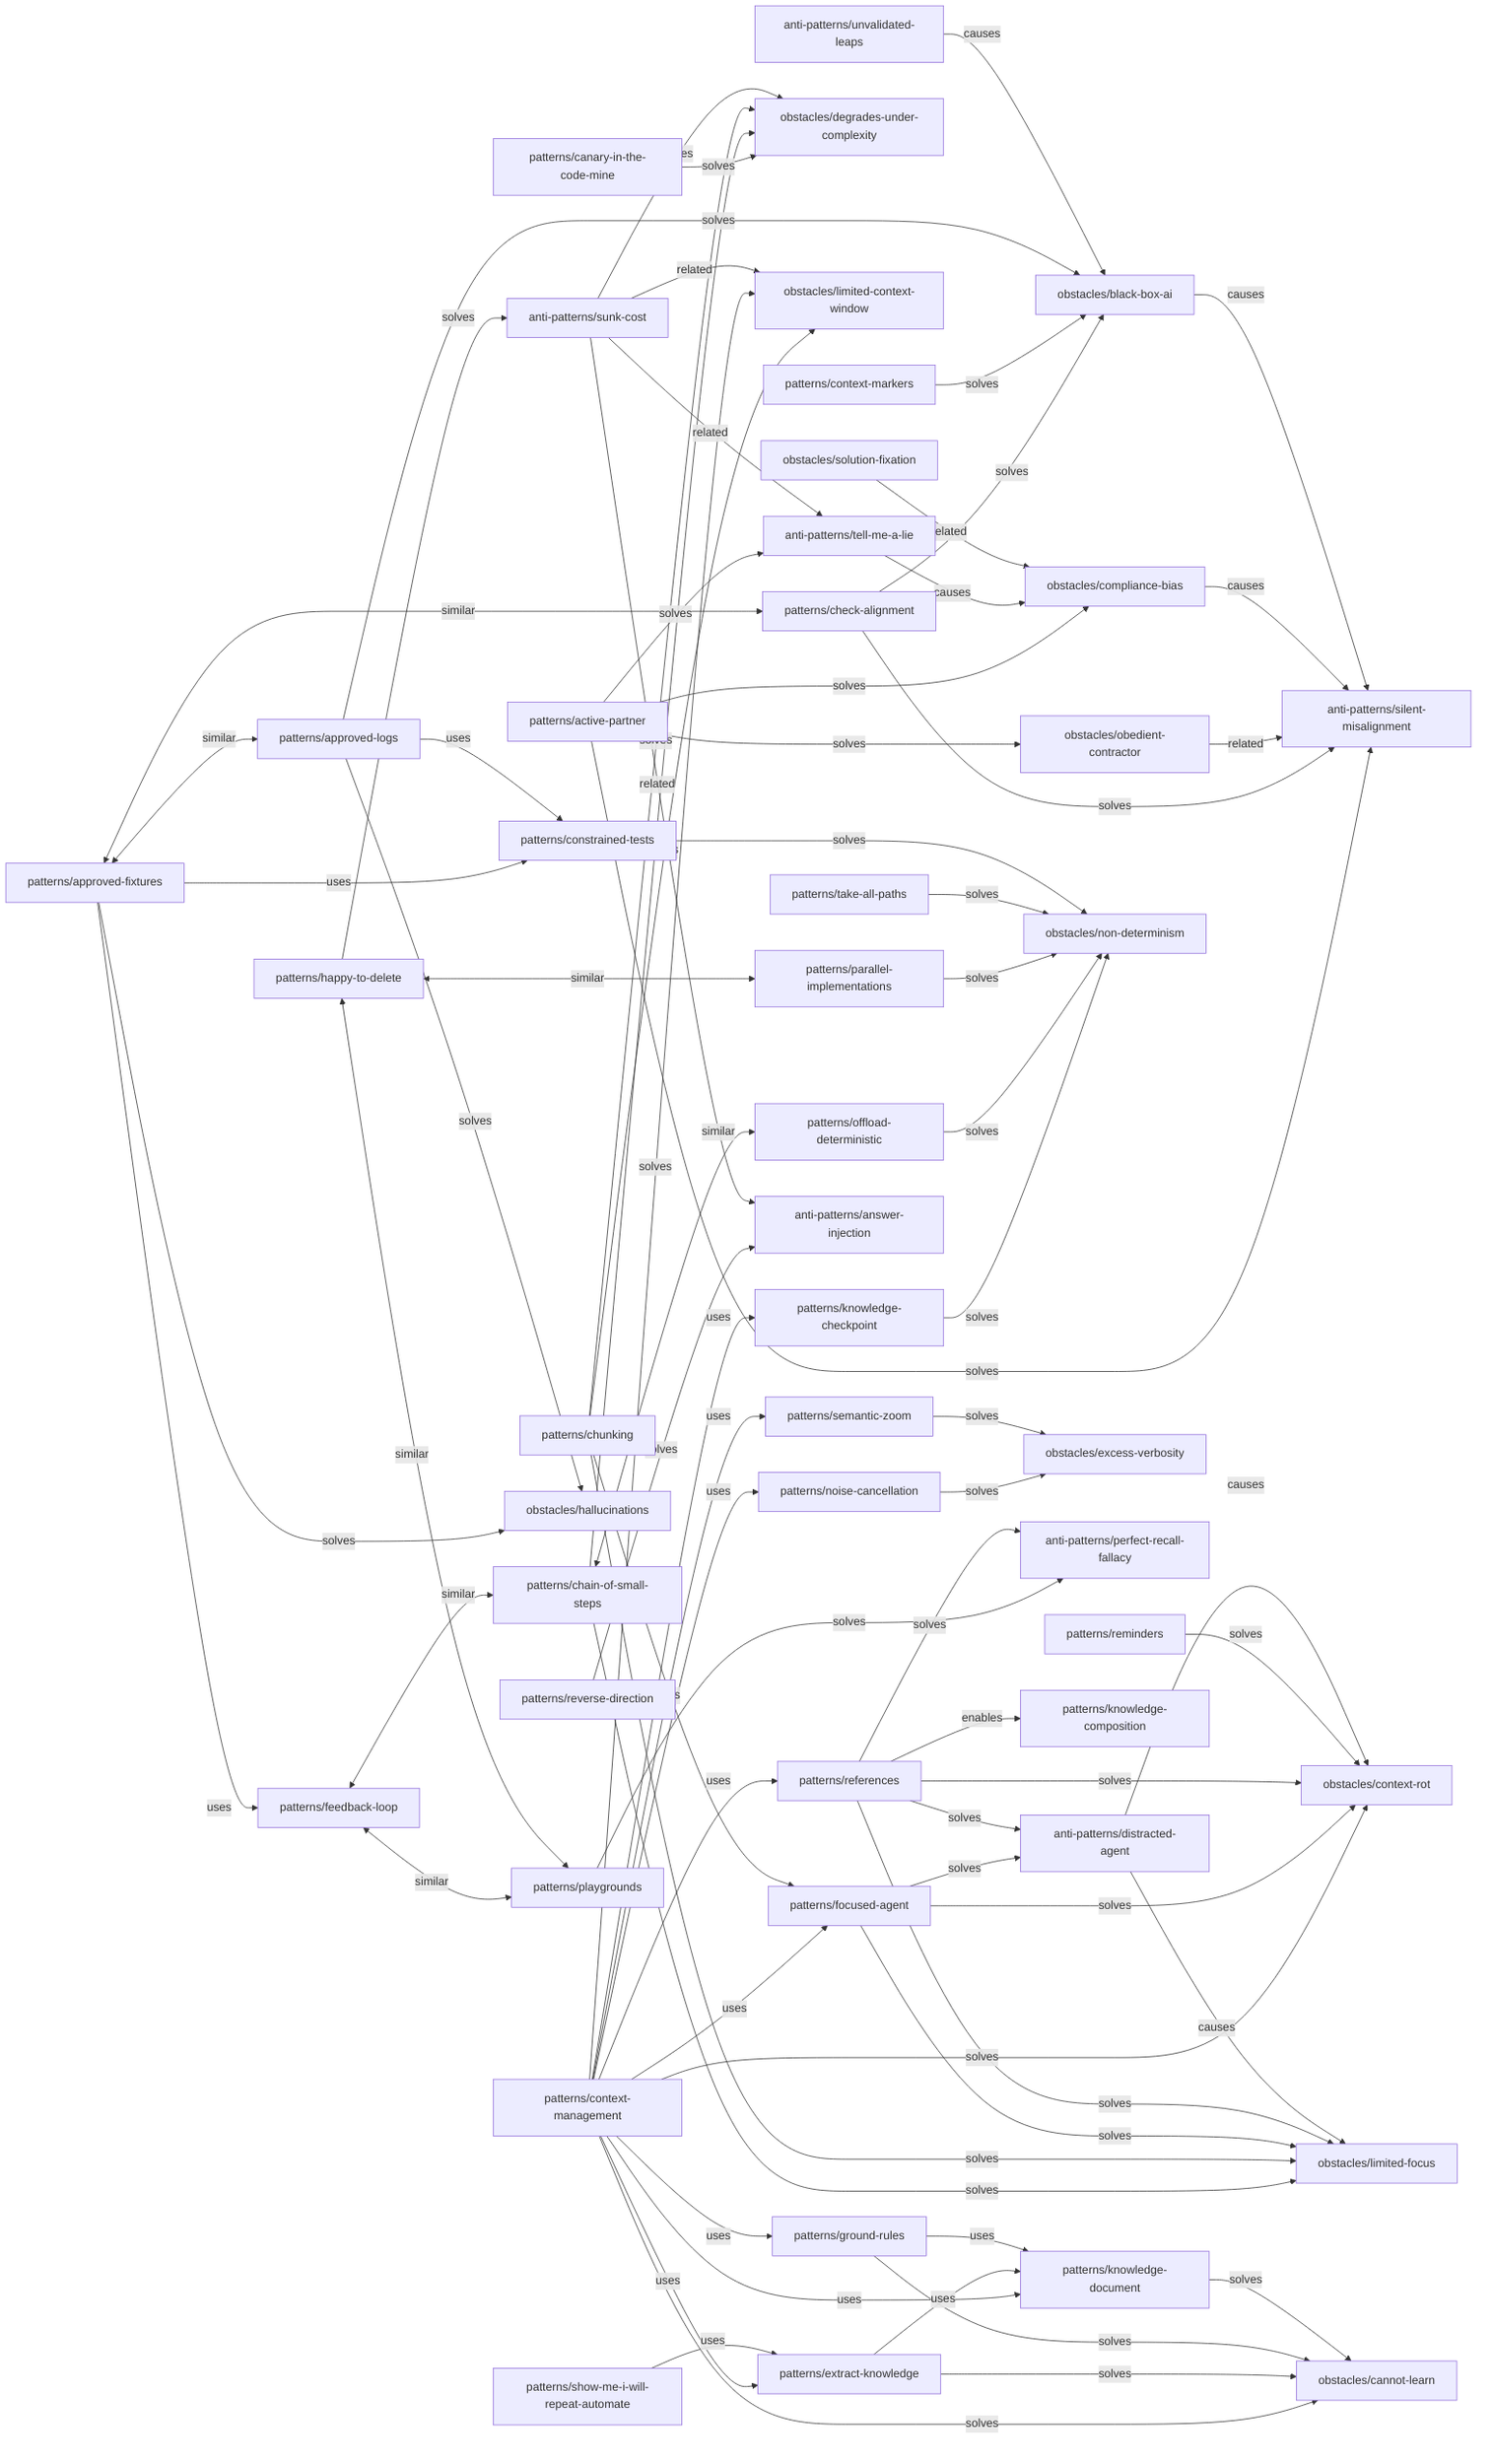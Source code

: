 graph LR
  %% Centralized relationship graph with semantic types
  %% Types: solves, similar, enables, uses, causes, alternative, related

  %% Pattern → Anti-pattern/Obstacle relationships (solves)
  patterns/active-partner -->|solves| anti-patterns/silent-misalignment
  patterns/active-partner -->|solves| anti-patterns/tell-me-a-lie
  patterns/active-partner -->|solves| obstacles/compliance-bias
  patterns/active-partner -->|solves| obstacles/obedient-contractor
  patterns/canary-in-the-code-mine -->|solves| obstacles/degrades-under-complexity
  patterns/chain-of-small-steps -->|solves| obstacles/degrades-under-complexity
  patterns/chain-of-small-steps -->|solves| obstacles/limited-focus
  patterns/check-alignment -->|solves| anti-patterns/silent-misalignment
  patterns/check-alignment -->|solves| obstacles/black-box-ai
  patterns/chunking -->|solves| obstacles/limited-focus
  patterns/chunking -->|solves| obstacles/limited-context-window
  patterns/chunking -->|solves| obstacles/degrades-under-complexity
  patterns/context-management -->|solves| obstacles/cannot-learn
  patterns/context-management -->|solves| obstacles/context-rot
  patterns/context-management -->|solves| obstacles/limited-context-window
  patterns/context-markers -->|solves| obstacles/black-box-ai
  patterns/extract-knowledge -->|solves| obstacles/cannot-learn
  patterns/focused-agent -->|solves| anti-patterns/distracted-agent
  patterns/focused-agent -->|solves| obstacles/limited-focus
  patterns/focused-agent -->|solves| obstacles/context-rot
  patterns/ground-rules -->|solves| obstacles/cannot-learn
  patterns/happy-to-delete -->|solves| anti-patterns/sunk-cost
  patterns/knowledge-checkpoint -->|solves| obstacles/non-determinism
  patterns/knowledge-document -->|solves| obstacles/cannot-learn
  patterns/noise-cancellation -->|solves| obstacles/excess-verbosity
  patterns/semantic-zoom -->|solves| obstacles/excess-verbosity
  patterns/offload-deterministic -->|solves| obstacles/non-determinism
  patterns/parallel-implementations -->|solves| obstacles/non-determinism
  patterns/playgrounds -->|solves| anti-patterns/perfect-recall-fallacy
  patterns/references -->|solves| anti-patterns/distracted-agent
  patterns/references -->|solves| obstacles/limited-focus
  patterns/references -->|solves| obstacles/context-rot
  patterns/references -->|solves| anti-patterns/perfect-recall-fallacy
  patterns/reminders -->|solves| obstacles/context-rot
  patterns/reverse-direction -->|solves| anti-patterns/answer-injection
  patterns/take-all-paths -->|solves| obstacles/non-determinism
  patterns/approved-fixtures -->|solves| obstacles/hallucinations
  patterns/approved-logs -->|solves| obstacles/hallucinations
  patterns/approved-logs -->|solves| obstacles/black-box-ai
  patterns/constrained-tests -->|solves| obstacles/non-determinism

  %% Pattern → Pattern relationships (enables, uses, similar, alternative)
  patterns/references -->|enables| patterns/knowledge-composition
  patterns/context-management -->|uses| patterns/ground-rules
  patterns/context-management -->|uses| patterns/references
  patterns/context-management -->|uses| patterns/knowledge-document
  patterns/context-management -->|uses| patterns/extract-knowledge
  patterns/context-management -->|uses| patterns/knowledge-checkpoint
  patterns/context-management -->|uses| patterns/focused-agent
  patterns/context-management -->|uses| patterns/semantic-zoom
  patterns/context-management -->|uses| patterns/noise-cancellation
  patterns/extract-knowledge -->|uses| patterns/knowledge-document
  patterns/ground-rules -->|uses| patterns/knowledge-document
  patterns/show-me-i-will-repeat-automate -->|uses| patterns/extract-knowledge
  patterns/chunking -->|uses| patterns/focused-agent
  patterns/approved-fixtures -->|uses| patterns/feedback-loop
  patterns/approved-fixtures -->|uses| patterns/constrained-tests
  patterns/approved-logs -->|uses| patterns/constrained-tests
  patterns/feedback-loop <-->|similar| patterns/playgrounds
  patterns/feedback-loop <-->|similar| patterns/chain-of-small-steps
  patterns/chain-of-small-steps <-->|similar| patterns/offload-deterministic
  patterns/happy-to-delete <-->|similar| patterns/parallel-implementations
  patterns/happy-to-delete <-->|similar| patterns/playgrounds
  patterns/approved-fixtures <-->|similar| patterns/check-alignment
  patterns/approved-fixtures <-->|similar| patterns/approved-logs

  %% Anti-pattern → Obstacle relationships (causes)
  anti-patterns/distracted-agent -->|causes| obstacles/limited-focus
  anti-patterns/distracted-agent -->|causes| obstacles/context-rot

  anti-patterns/tell-me-a-lie -->|causes| obstacles/compliance-bias
  anti-patterns/unvalidated-leaps -->|causes| obstacles/black-box-ai
  anti-patterns/sunk-cost -->|causes| obstacles/degrades-under-complexity

  %% Anti-pattern → Anti-pattern relationships (related)
  anti-patterns/sunk-cost -->|related| anti-patterns/answer-injection
  anti-patterns/sunk-cost -->|related| anti-patterns/tell-me-a-lie

  %% Anti-pattern → Obstacle relationships (related/causes)
  anti-patterns/sunk-cost -->|related| obstacles/limited-context-window

  %% Obstacle → Obstacle relationships (related)
  obstacles/solution-fixation -->|related| obstacles/compliance-bias

  %% Obstacle → Anti-pattern relationships (related)
  obstacles/obedient-contractor -->|related| anti-patterns/silent-misalignment
  obstacles/compliance-bias -->|causes| anti-patterns/silent-misalignment
  obstacles/black-box-ai -->|causes| anti-patterns/silent-misalignment